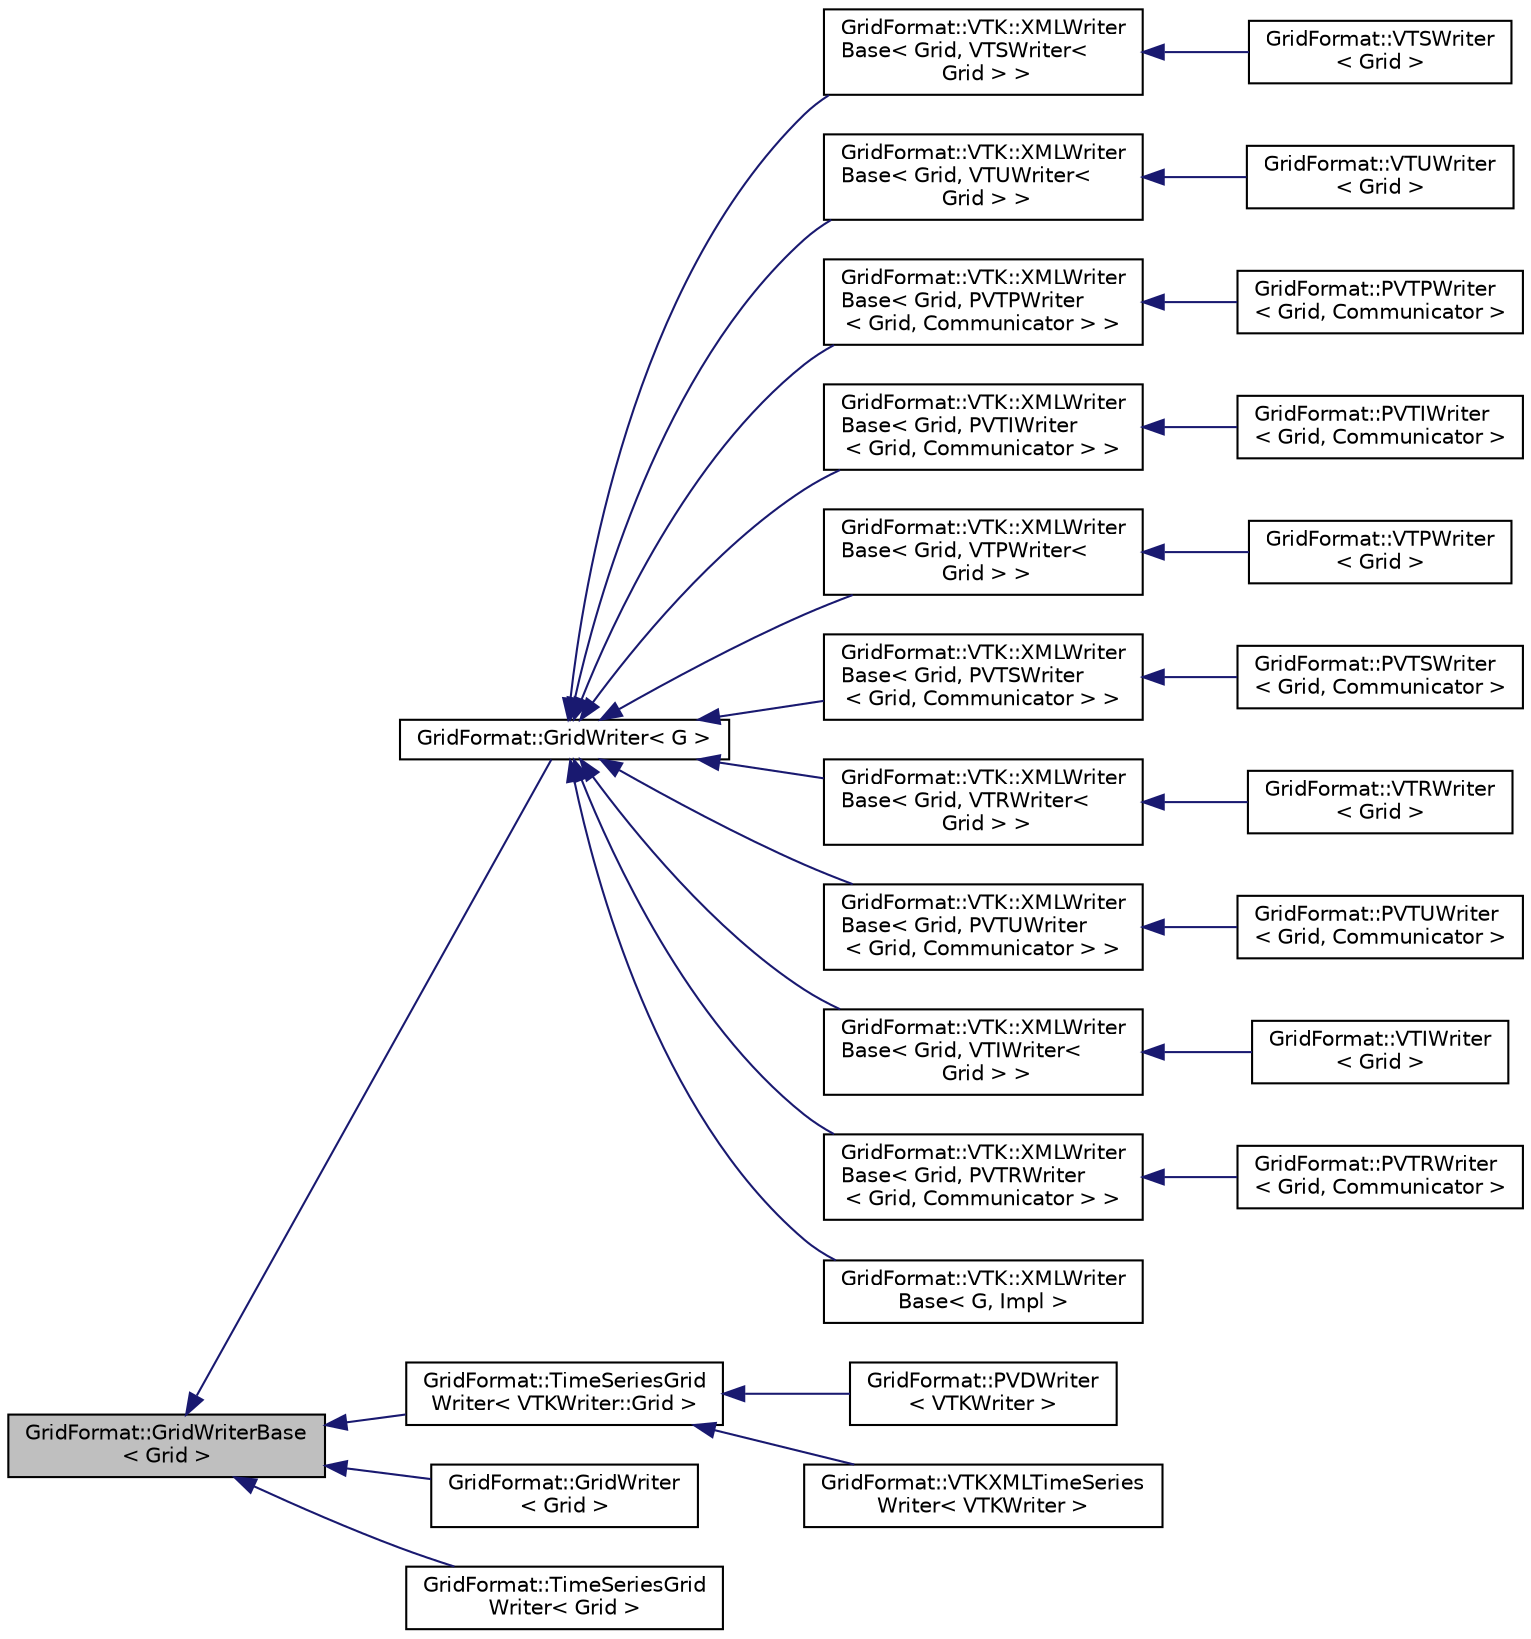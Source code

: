 digraph "GridFormat::GridWriterBase&lt; Grid &gt;"
{
 // LATEX_PDF_SIZE
  edge [fontname="Helvetica",fontsize="10",labelfontname="Helvetica",labelfontsize="10"];
  node [fontname="Helvetica",fontsize="10",shape=record];
  rankdir="LR";
  Node1 [label="GridFormat::GridWriterBase\l\< Grid \>",height=0.2,width=0.4,color="black", fillcolor="grey75", style="filled", fontcolor="black",tooltip="Base class for all writer implementations."];
  Node1 -> Node2 [dir="back",color="midnightblue",fontsize="10",style="solid",fontname="Helvetica"];
  Node2 [label="GridFormat::GridWriter\< G \>",height=0.2,width=0.4,color="black", fillcolor="white", style="filled",URL="$classGridFormat_1_1GridWriter.html",tooltip=" "];
  Node2 -> Node3 [dir="back",color="midnightblue",fontsize="10",style="solid",fontname="Helvetica"];
  Node3 [label="GridFormat::VTK::XMLWriter\lBase\< Grid, VTSWriter\<\l Grid \> \>",height=0.2,width=0.4,color="black", fillcolor="white", style="filled",URL="$classGridFormat_1_1VTK_1_1XMLWriterBase.html",tooltip=" "];
  Node3 -> Node4 [dir="back",color="midnightblue",fontsize="10",style="solid",fontname="Helvetica"];
  Node4 [label="GridFormat::VTSWriter\l\< Grid \>",height=0.2,width=0.4,color="black", fillcolor="white", style="filled",URL="$classGridFormat_1_1VTSWriter.html",tooltip="Writer for .vts file format."];
  Node2 -> Node5 [dir="back",color="midnightblue",fontsize="10",style="solid",fontname="Helvetica"];
  Node5 [label="GridFormat::VTK::XMLWriter\lBase\< Grid, VTUWriter\<\l Grid \> \>",height=0.2,width=0.4,color="black", fillcolor="white", style="filled",URL="$classGridFormat_1_1VTK_1_1XMLWriterBase.html",tooltip=" "];
  Node5 -> Node6 [dir="back",color="midnightblue",fontsize="10",style="solid",fontname="Helvetica"];
  Node6 [label="GridFormat::VTUWriter\l\< Grid \>",height=0.2,width=0.4,color="black", fillcolor="white", style="filled",URL="$classGridFormat_1_1VTUWriter.html",tooltip="Writer for .vtu file format."];
  Node2 -> Node7 [dir="back",color="midnightblue",fontsize="10",style="solid",fontname="Helvetica"];
  Node7 [label="GridFormat::VTK::XMLWriter\lBase\< Grid, PVTPWriter\l\< Grid, Communicator \> \>",height=0.2,width=0.4,color="black", fillcolor="white", style="filled",URL="$classGridFormat_1_1VTK_1_1XMLWriterBase.html",tooltip=" "];
  Node7 -> Node8 [dir="back",color="midnightblue",fontsize="10",style="solid",fontname="Helvetica"];
  Node8 [label="GridFormat::PVTPWriter\l\< Grid, Communicator \>",height=0.2,width=0.4,color="black", fillcolor="white", style="filled",URL="$classGridFormat_1_1PVTPWriter.html",tooltip="Writer for parallel .pvtu files."];
  Node2 -> Node9 [dir="back",color="midnightblue",fontsize="10",style="solid",fontname="Helvetica"];
  Node9 [label="GridFormat::VTK::XMLWriter\lBase\< Grid, PVTIWriter\l\< Grid, Communicator \> \>",height=0.2,width=0.4,color="black", fillcolor="white", style="filled",URL="$classGridFormat_1_1VTK_1_1XMLWriterBase.html",tooltip=" "];
  Node9 -> Node10 [dir="back",color="midnightblue",fontsize="10",style="solid",fontname="Helvetica"];
  Node10 [label="GridFormat::PVTIWriter\l\< Grid, Communicator \>",height=0.2,width=0.4,color="black", fillcolor="white", style="filled",URL="$classGridFormat_1_1PVTIWriter.html",tooltip="Writer for parallel .pvti files."];
  Node2 -> Node11 [dir="back",color="midnightblue",fontsize="10",style="solid",fontname="Helvetica"];
  Node11 [label="GridFormat::VTK::XMLWriter\lBase\< Grid, VTPWriter\<\l Grid \> \>",height=0.2,width=0.4,color="black", fillcolor="white", style="filled",URL="$classGridFormat_1_1VTK_1_1XMLWriterBase.html",tooltip=" "];
  Node11 -> Node12 [dir="back",color="midnightblue",fontsize="10",style="solid",fontname="Helvetica"];
  Node12 [label="GridFormat::VTPWriter\l\< Grid \>",height=0.2,width=0.4,color="black", fillcolor="white", style="filled",URL="$classGridFormat_1_1VTPWriter.html",tooltip="Writer for .vtu file format."];
  Node2 -> Node13 [dir="back",color="midnightblue",fontsize="10",style="solid",fontname="Helvetica"];
  Node13 [label="GridFormat::VTK::XMLWriter\lBase\< Grid, PVTSWriter\l\< Grid, Communicator \> \>",height=0.2,width=0.4,color="black", fillcolor="white", style="filled",URL="$classGridFormat_1_1VTK_1_1XMLWriterBase.html",tooltip=" "];
  Node13 -> Node14 [dir="back",color="midnightblue",fontsize="10",style="solid",fontname="Helvetica"];
  Node14 [label="GridFormat::PVTSWriter\l\< Grid, Communicator \>",height=0.2,width=0.4,color="black", fillcolor="white", style="filled",URL="$classGridFormat_1_1PVTSWriter.html",tooltip="Writer for parallel .pvts files."];
  Node2 -> Node15 [dir="back",color="midnightblue",fontsize="10",style="solid",fontname="Helvetica"];
  Node15 [label="GridFormat::VTK::XMLWriter\lBase\< Grid, VTRWriter\<\l Grid \> \>",height=0.2,width=0.4,color="black", fillcolor="white", style="filled",URL="$classGridFormat_1_1VTK_1_1XMLWriterBase.html",tooltip=" "];
  Node15 -> Node16 [dir="back",color="midnightblue",fontsize="10",style="solid",fontname="Helvetica"];
  Node16 [label="GridFormat::VTRWriter\l\< Grid \>",height=0.2,width=0.4,color="black", fillcolor="white", style="filled",URL="$classGridFormat_1_1VTRWriter.html",tooltip="Writer for .vtr file format."];
  Node2 -> Node17 [dir="back",color="midnightblue",fontsize="10",style="solid",fontname="Helvetica"];
  Node17 [label="GridFormat::VTK::XMLWriter\lBase\< Grid, PVTUWriter\l\< Grid, Communicator \> \>",height=0.2,width=0.4,color="black", fillcolor="white", style="filled",URL="$classGridFormat_1_1VTK_1_1XMLWriterBase.html",tooltip=" "];
  Node17 -> Node18 [dir="back",color="midnightblue",fontsize="10",style="solid",fontname="Helvetica"];
  Node18 [label="GridFormat::PVTUWriter\l\< Grid, Communicator \>",height=0.2,width=0.4,color="black", fillcolor="white", style="filled",URL="$classGridFormat_1_1PVTUWriter.html",tooltip="Writer for parallel .pvtu files."];
  Node2 -> Node19 [dir="back",color="midnightblue",fontsize="10",style="solid",fontname="Helvetica"];
  Node19 [label="GridFormat::VTK::XMLWriter\lBase\< Grid, VTIWriter\<\l Grid \> \>",height=0.2,width=0.4,color="black", fillcolor="white", style="filled",URL="$classGridFormat_1_1VTK_1_1XMLWriterBase.html",tooltip=" "];
  Node19 -> Node20 [dir="back",color="midnightblue",fontsize="10",style="solid",fontname="Helvetica"];
  Node20 [label="GridFormat::VTIWriter\l\< Grid \>",height=0.2,width=0.4,color="black", fillcolor="white", style="filled",URL="$classGridFormat_1_1VTIWriter.html",tooltip="Writer for .vti file format."];
  Node2 -> Node21 [dir="back",color="midnightblue",fontsize="10",style="solid",fontname="Helvetica"];
  Node21 [label="GridFormat::VTK::XMLWriter\lBase\< Grid, PVTRWriter\l\< Grid, Communicator \> \>",height=0.2,width=0.4,color="black", fillcolor="white", style="filled",URL="$classGridFormat_1_1VTK_1_1XMLWriterBase.html",tooltip=" "];
  Node21 -> Node22 [dir="back",color="midnightblue",fontsize="10",style="solid",fontname="Helvetica"];
  Node22 [label="GridFormat::PVTRWriter\l\< Grid, Communicator \>",height=0.2,width=0.4,color="black", fillcolor="white", style="filled",URL="$classGridFormat_1_1PVTRWriter.html",tooltip="Writer for parallel .pvtr files."];
  Node2 -> Node23 [dir="back",color="midnightblue",fontsize="10",style="solid",fontname="Helvetica"];
  Node23 [label="GridFormat::VTK::XMLWriter\lBase\< G, Impl \>",height=0.2,width=0.4,color="black", fillcolor="white", style="filled",URL="$classGridFormat_1_1VTK_1_1XMLWriterBase.html",tooltip="Base class for VTK-XML Writer implementations."];
  Node1 -> Node24 [dir="back",color="midnightblue",fontsize="10",style="solid",fontname="Helvetica"];
  Node24 [label="GridFormat::TimeSeriesGrid\lWriter\< VTKWriter::Grid \>",height=0.2,width=0.4,color="black", fillcolor="white", style="filled",URL="$classGridFormat_1_1TimeSeriesGridWriter.html",tooltip=" "];
  Node24 -> Node25 [dir="back",color="midnightblue",fontsize="10",style="solid",fontname="Helvetica"];
  Node25 [label="GridFormat::PVDWriter\l\< VTKWriter \>",height=0.2,width=0.4,color="black", fillcolor="white", style="filled",URL="$classGridFormat_1_1PVDWriter.html",tooltip="Writer for .pvd time-series file format."];
  Node24 -> Node26 [dir="back",color="midnightblue",fontsize="10",style="solid",fontname="Helvetica"];
  Node26 [label="GridFormat::VTKXMLTimeSeries\lWriter\< VTKWriter \>",height=0.2,width=0.4,color="black", fillcolor="white", style="filled",URL="$classGridFormat_1_1VTKXMLTimeSeriesWriter.html",tooltip="TODO: Doc me."];
  Node1 -> Node27 [dir="back",color="midnightblue",fontsize="10",style="solid",fontname="Helvetica"];
  Node27 [label="GridFormat::GridWriter\l\< Grid \>",height=0.2,width=0.4,color="black", fillcolor="white", style="filled",URL="$classGridFormat_1_1GridWriter.html",tooltip="Abstract base class for grid file writers."];
  Node1 -> Node28 [dir="back",color="midnightblue",fontsize="10",style="solid",fontname="Helvetica"];
  Node28 [label="GridFormat::TimeSeriesGrid\lWriter\< Grid \>",height=0.2,width=0.4,color="black", fillcolor="white", style="filled",URL="$classGridFormat_1_1TimeSeriesGridWriter.html",tooltip="Abstract base class for time series file writers."];
}
